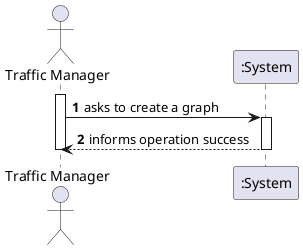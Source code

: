 @startuml
autonumber

actor "Traffic Manager" as TM
participant ":System" as S

activate TM

TM-> S: asks to create a graph
activate S
S --> TM:   informs operation success
deactivate S

deactivate TM
@enduml